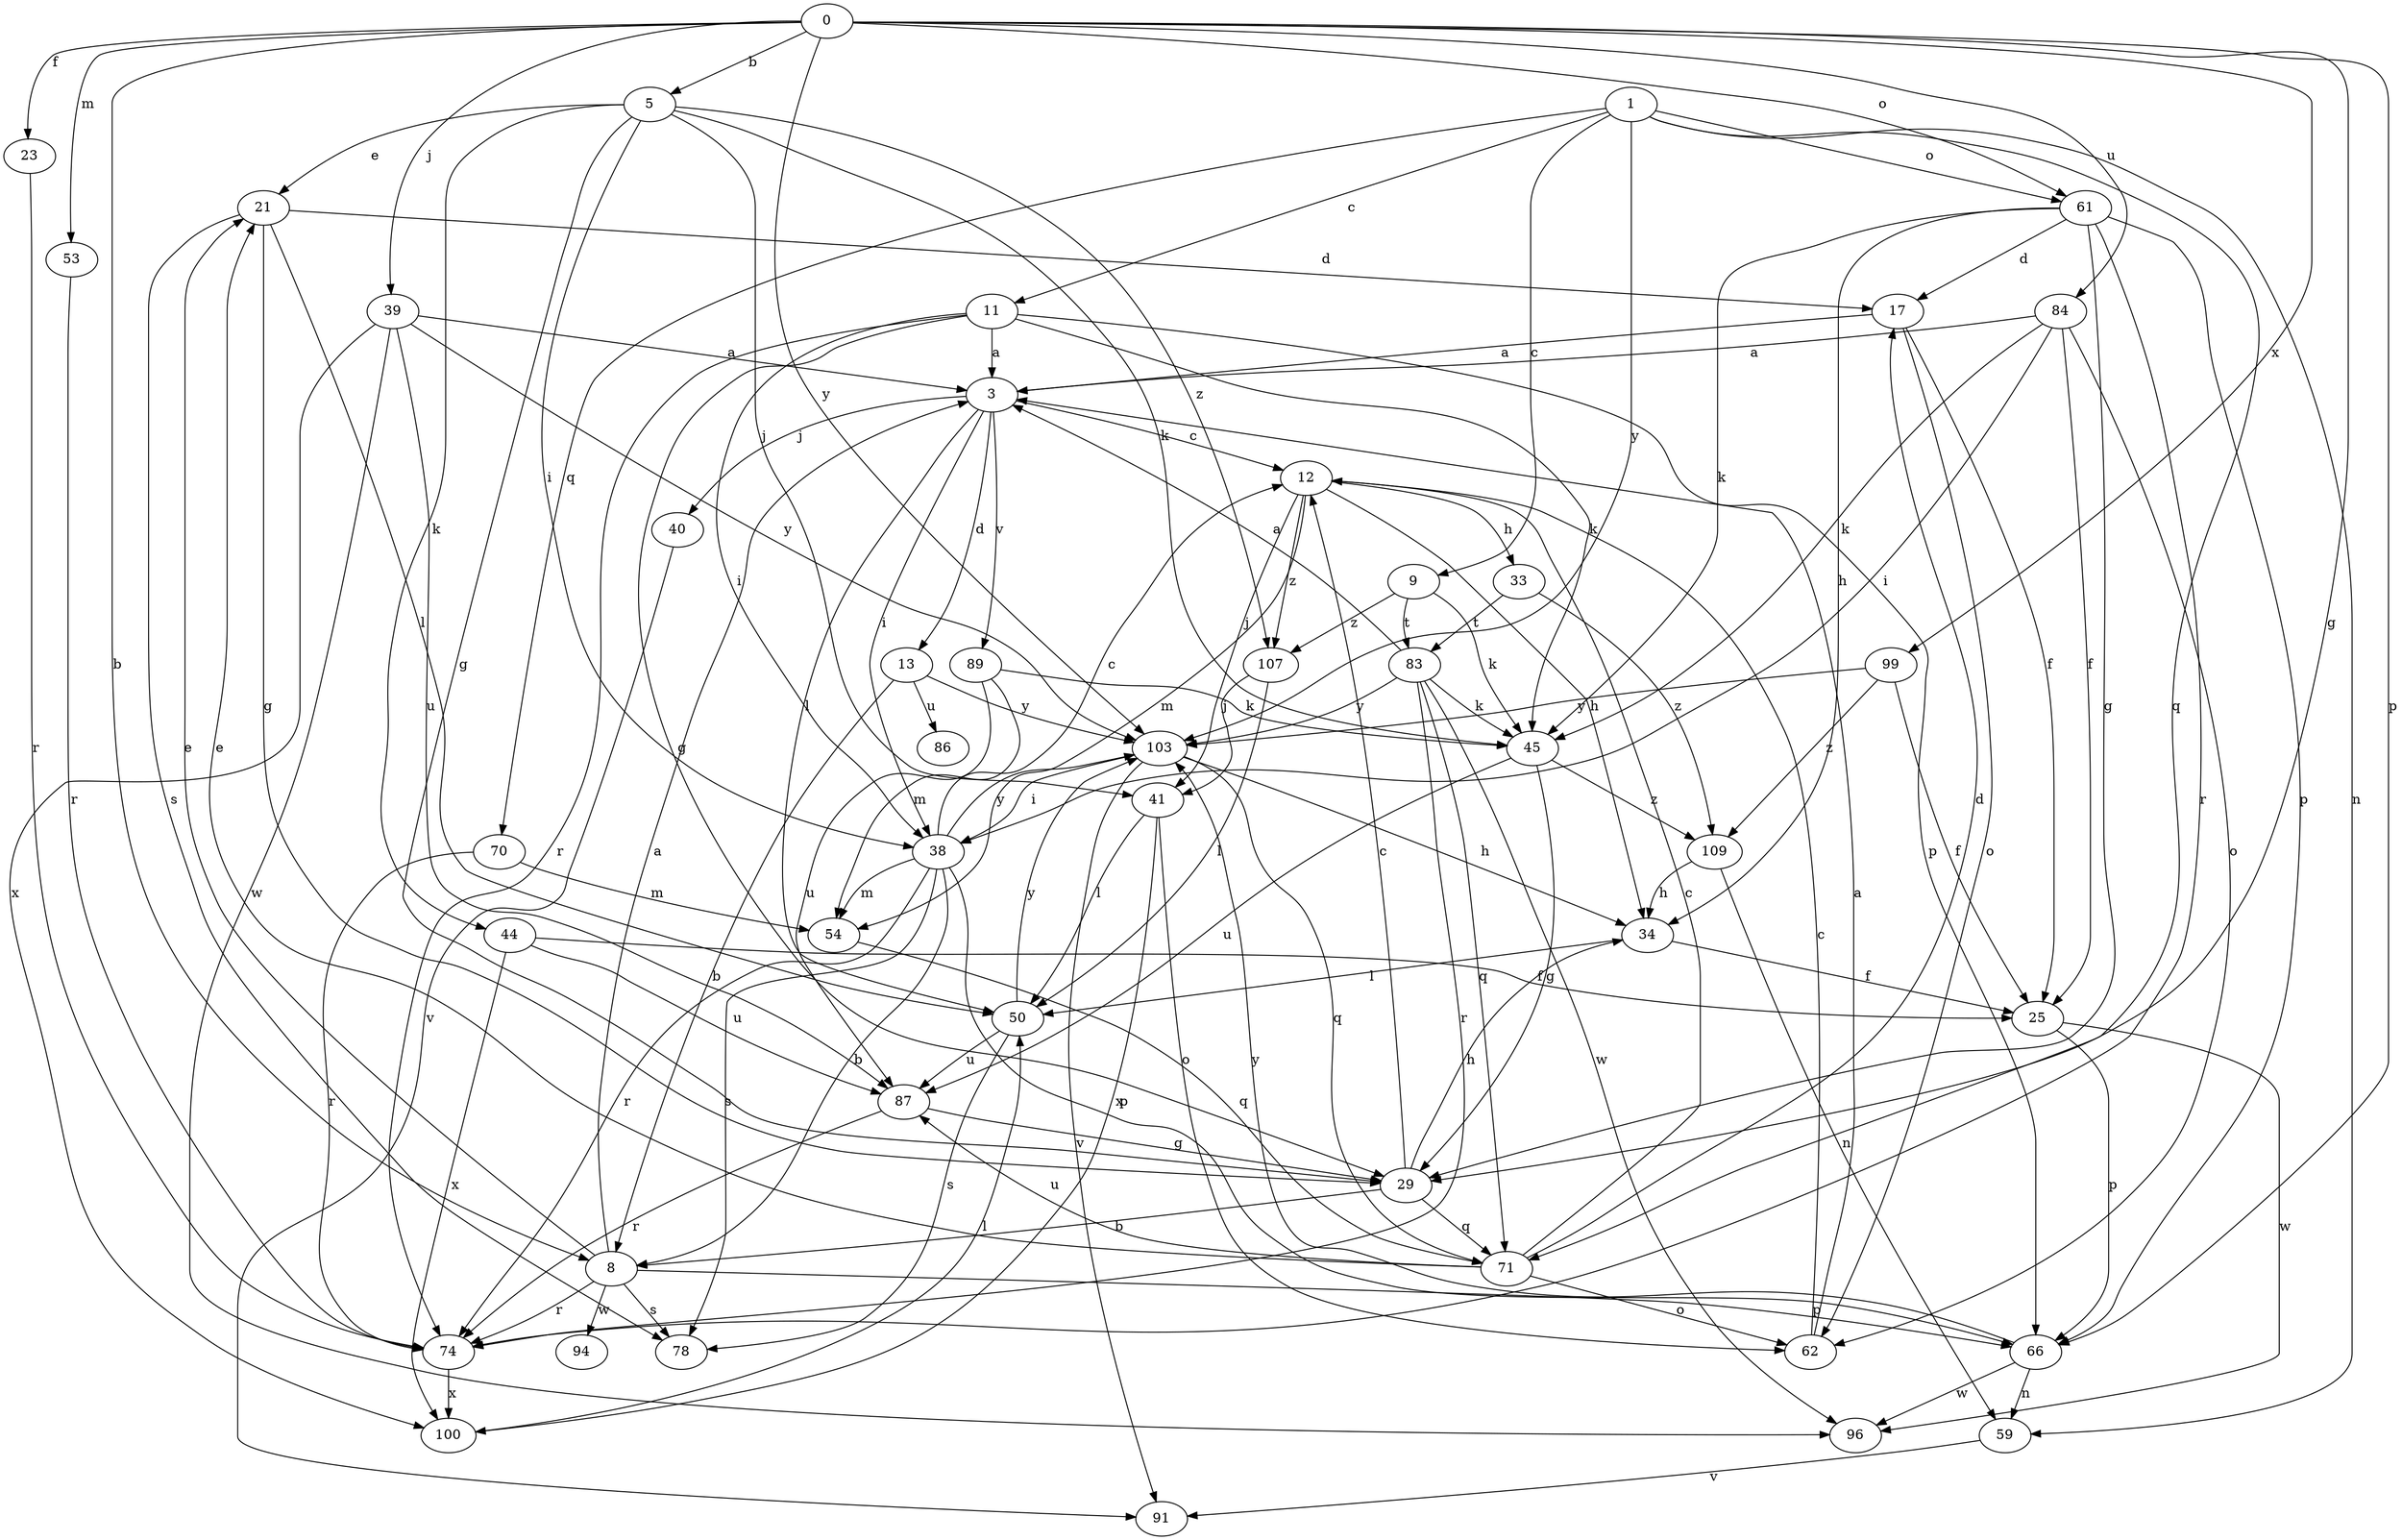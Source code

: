 strict digraph  {
0;
1;
3;
5;
8;
9;
11;
12;
13;
17;
21;
23;
25;
29;
33;
34;
38;
39;
40;
41;
44;
45;
50;
53;
54;
59;
61;
62;
66;
70;
71;
74;
78;
83;
84;
86;
87;
89;
91;
94;
96;
99;
100;
103;
107;
109;
0 -> 5  [label=b];
0 -> 8  [label=b];
0 -> 23  [label=f];
0 -> 29  [label=g];
0 -> 39  [label=j];
0 -> 53  [label=m];
0 -> 61  [label=o];
0 -> 66  [label=p];
0 -> 84  [label=u];
0 -> 99  [label=x];
0 -> 103  [label=y];
1 -> 9  [label=c];
1 -> 11  [label=c];
1 -> 59  [label=n];
1 -> 61  [label=o];
1 -> 70  [label=q];
1 -> 71  [label=q];
1 -> 103  [label=y];
3 -> 12  [label=c];
3 -> 13  [label=d];
3 -> 38  [label=i];
3 -> 40  [label=j];
3 -> 50  [label=l];
3 -> 89  [label=v];
5 -> 21  [label=e];
5 -> 29  [label=g];
5 -> 38  [label=i];
5 -> 41  [label=j];
5 -> 44  [label=k];
5 -> 45  [label=k];
5 -> 107  [label=z];
8 -> 3  [label=a];
8 -> 21  [label=e];
8 -> 66  [label=p];
8 -> 74  [label=r];
8 -> 78  [label=s];
8 -> 94  [label=w];
9 -> 45  [label=k];
9 -> 83  [label=t];
9 -> 107  [label=z];
11 -> 3  [label=a];
11 -> 29  [label=g];
11 -> 38  [label=i];
11 -> 45  [label=k];
11 -> 66  [label=p];
11 -> 74  [label=r];
12 -> 33  [label=h];
12 -> 34  [label=h];
12 -> 41  [label=j];
12 -> 54  [label=m];
12 -> 107  [label=z];
13 -> 8  [label=b];
13 -> 86  [label=u];
13 -> 103  [label=y];
17 -> 3  [label=a];
17 -> 25  [label=f];
17 -> 62  [label=o];
21 -> 17  [label=d];
21 -> 29  [label=g];
21 -> 50  [label=l];
21 -> 78  [label=s];
23 -> 74  [label=r];
25 -> 66  [label=p];
25 -> 96  [label=w];
29 -> 8  [label=b];
29 -> 12  [label=c];
29 -> 34  [label=h];
29 -> 71  [label=q];
33 -> 83  [label=t];
33 -> 109  [label=z];
34 -> 25  [label=f];
34 -> 50  [label=l];
38 -> 8  [label=b];
38 -> 12  [label=c];
38 -> 54  [label=m];
38 -> 66  [label=p];
38 -> 74  [label=r];
38 -> 78  [label=s];
38 -> 103  [label=y];
39 -> 3  [label=a];
39 -> 87  [label=u];
39 -> 96  [label=w];
39 -> 100  [label=x];
39 -> 103  [label=y];
40 -> 91  [label=v];
41 -> 50  [label=l];
41 -> 62  [label=o];
41 -> 100  [label=x];
44 -> 25  [label=f];
44 -> 87  [label=u];
44 -> 100  [label=x];
45 -> 29  [label=g];
45 -> 87  [label=u];
45 -> 109  [label=z];
50 -> 78  [label=s];
50 -> 87  [label=u];
50 -> 103  [label=y];
53 -> 74  [label=r];
54 -> 71  [label=q];
59 -> 91  [label=v];
61 -> 17  [label=d];
61 -> 29  [label=g];
61 -> 34  [label=h];
61 -> 45  [label=k];
61 -> 66  [label=p];
61 -> 74  [label=r];
62 -> 3  [label=a];
62 -> 12  [label=c];
66 -> 59  [label=n];
66 -> 96  [label=w];
66 -> 103  [label=y];
70 -> 54  [label=m];
70 -> 74  [label=r];
71 -> 12  [label=c];
71 -> 17  [label=d];
71 -> 21  [label=e];
71 -> 62  [label=o];
71 -> 87  [label=u];
74 -> 100  [label=x];
83 -> 3  [label=a];
83 -> 45  [label=k];
83 -> 71  [label=q];
83 -> 74  [label=r];
83 -> 96  [label=w];
83 -> 103  [label=y];
84 -> 3  [label=a];
84 -> 25  [label=f];
84 -> 38  [label=i];
84 -> 45  [label=k];
84 -> 62  [label=o];
87 -> 29  [label=g];
87 -> 74  [label=r];
89 -> 45  [label=k];
89 -> 54  [label=m];
89 -> 87  [label=u];
99 -> 25  [label=f];
99 -> 103  [label=y];
99 -> 109  [label=z];
100 -> 50  [label=l];
103 -> 34  [label=h];
103 -> 38  [label=i];
103 -> 71  [label=q];
103 -> 91  [label=v];
107 -> 41  [label=j];
107 -> 50  [label=l];
109 -> 34  [label=h];
109 -> 59  [label=n];
}
